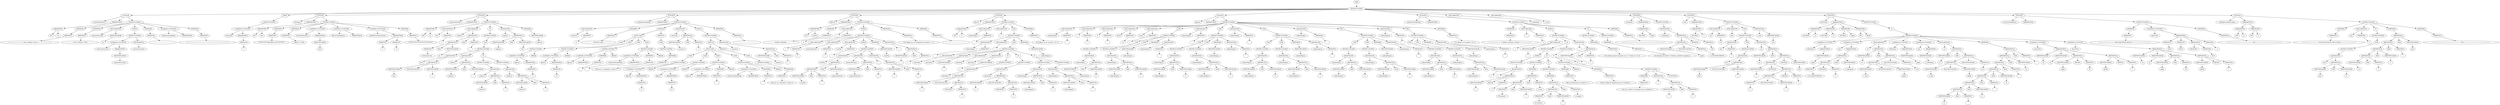 digraph {
n0[label="RAIZ"];
n1[label="INSTRUCCIONES"];
n0->n1;
n2[label="FUNCION"];
n1->n2;
n3[label="factorialiterativo"];
n2->n3;
n4[label="PARAMETROS"];
n2->n4;
n5[label="PARAMETRO"];
n4->n5;
n6[label="INT"];
n5->n6;
n7[label="n2"];
n5->n7;
n8[label="INSTRUCCIONES"];
n2->n8;
n9[label="IMPRIMIR"];
n8->n9;
n10[label="PRIMITIVO"];
n9->n10;
n11[label="==============Para Calificar Ciclos============="];
n10->n11;
n12[label="IMPRIMIR"];
n8->n12;
n13[label="PRIMITIVO"];
n12->n13;
n14[label="----------------CICLO WHILE Y FOR---------------"];
n13->n14;
n15[label="DECLARACION"];
n8->n15;
n16[label="numeroFactorial"];
n15->n16;
n17[label="IDENTIFICADOR"];
n15->n17;
n18[label="n2"];
n17->n18;
n19[label="WHILE"];
n8->n19;
n20[label="INSTRUCCIONES"];
n19->n20;
n21[label="LLAMADA A FUNCION"];
n20->n21;
n22[label="mostrarFactorial"];
n21->n22;
n23[label="PARAMETROS"];
n21->n23;
n24[label="IDENTIFICADOR"];
n23->n24;
n25[label="numeroFactorial"];
n24->n25;
n26[label="DECREMENTO"];
n20->n26;
n27[label="numeroFactorial"];
n26->n27;
n28[label="IMPRIMIR"];
n8->n28;
n29[label="PRIMITIVO"];
n28->n29;
n30[label="------------------------------------------------"];
n29->n30;
n31[label="LLAMADA A FUNCION"];
n8->n31;
n32[label="SentenciasAnidadas"];
n31->n32;
n33[label="PARAMETROS"];
n31->n33;
n34[label="IMPRIMIR"];
n8->n34;
n35[label="PRIMITIVO"];
n34->n35;
n36[label="======================================"];
n35->n36;
n37[label="MAIN"];
n1->n37;
n38[label="INSTRUCCIONES"];
n37->n38;
n39[label="LLAMADA A FUNCION"];
n38->n39;
n40[label="Principal"];
n39->n40;
n41[label="PARAMETROS"];
n39->n41;
n42[label="PRIMITIVO"];
n41->n42;
n43[label="7"];
n42->n43;
n44[label="FUNCION"];
n1->n44;
n45[label="principal"];
n44->n45;
n46[label="PARAMETROS"];
n44->n46;
n47[label="PARAMETRO"];
n46->n47;
n48[label="INT"];
n47->n48;
n49[label="start"];
n47->n49;
n50[label="INSTRUCCIONES"];
n44->n50;
n51[label="IMPRIMIR"];
n50->n51;
n52[label="PRIMITIVO"];
n51->n52;
n53[label="***************ARCHIVO 2**************"];
n52->n53;
n54[label="IMPRIMIR"];
n50->n54;
n55[label="PRIMITIVO"];
n54->n55;
n56[label="VALOR: 15 PTS"];
n55->n56;
n57[label="LLAMADA A FUNCION"];
n50->n57;
n58[label="FactorialIterativo"];
n57->n58;
n59[label="PARAMETROS"];
n57->n59;
n60[label="IDENTIFICADOR"];
n59->n60;
n61[label="start"];
n60->n61;
n62[label="LLAMADA A FUNCION"];
n50->n62;
n63[label="RecursividadBasica"];
n62->n63;
n64[label="PARAMETROS"];
n62->n64;
n65[label="LLAMADA A FUNCION"];
n50->n65;
n66[label="multiPlicacionPorSumas"];
n65->n66;
n67[label="PARAMETROS"];
n65->n67;
n68[label="PRIMITIVO"];
n67->n68;
n69[label="7"];
n68->n69;
n70[label="PRIMITIVO"];
n67->n70;
n71[label="9"];
n70->n71;
n72[label="IMPRIMIR"];
n50->n72;
n73[label="PRIMITIVO"];
n72->n73;
n74[label="**************************************"];
n73->n74;
n75[label="FUNCION"];
n1->n75;
n76[label="mostrarfactorial"];
n75->n76;
n77[label="PARAMETROS"];
n75->n77;
n78[label="PARAMETRO"];
n77->n78;
n79[label="INT"];
n78->n79;
n80[label="n2"];
n78->n80;
n81[label="INSTRUCCIONES"];
n75->n81;
n82[label="DECLARACION"];
n81->n82;
n83[label="fact"];
n82->n83;
n84[label="PRIMITIVO"];
n82->n84;
n85[label="1"];
n84->n85;
n86[label="DECLARACION"];
n81->n86;
n87[label="cadena1"];
n86->n87;
n88[label="ARITMETICA"];
n86->n88;
n89[label="ARITMETICA"];
n88->n89;
n90[label="PRIMITIVO"];
n89->n90;
n91[label="El factorial de: "];
n90->n91;
n92[label="MAS"];
n89->n92;
n93[label="IDENTIFICADOR"];
n89->n93;
n94[label="n2"];
n93->n94;
n95[label="MAS"];
n88->n95;
n96[label="PRIMITIVO"];
n88->n96;
n97[label=" = "];
n96->n97;
n98[label="IF"];
n81->n98;
n99[label="INSTRUCCIONES"];
n98->n99;
n100[label="FOR"];
n99->n100;
n101[label="INSTRUCCIONES"];
n100->n101;
n102[label="ASIGNACION"];
n101->n102;
n103[label="fact"];
n102->n103;
n104[label="ARITMETICA"];
n102->n104;
n105[label="IDENTIFICADOR"];
n104->n105;
n106[label="fact"];
n105->n106;
n107[label="MULTIPLICACION"];
n104->n107;
n108[label="IDENTIFICADOR"];
n104->n108;
n109[label="i"];
n108->n109;
n110[label="ASIGNACION"];
n101->n110;
n111[label="cadena1"];
n110->n111;
n112[label="ARITMETICA"];
n110->n112;
n113[label="IDENTIFICADOR"];
n112->n113;
n114[label="cadena1"];
n113->n114;
n115[label="MAS"];
n112->n115;
n116[label="IDENTIFICADOR"];
n112->n116;
n117[label="i"];
n116->n117;
n118[label="IF"];
n101->n118;
n119[label="INSTRUCCIONES"];
n118->n119;
n120[label="ASIGNACION"];
n119->n120;
n121[label="cadena1"];
n120->n121;
n122[label="ARITMETICA"];
n120->n122;
n123[label="IDENTIFICADOR"];
n122->n123;
n124[label="cadena1"];
n123->n124;
n125[label="MAS"];
n122->n125;
n126[label="PRIMITIVO"];
n122->n126;
n127[label=" * "];
n126->n127;
n128[label="INSTRUCCIONES"];
n118->n128;
n129[label="ASIGNACION"];
n128->n129;
n130[label="cadena1"];
n129->n130;
n131[label="ARITMETICA"];
n129->n131;
n132[label="IDENTIFICADOR"];
n131->n132;
n133[label="cadena1"];
n132->n133;
n134[label="MAS"];
n131->n134;
n135[label="PRIMITIVO"];
n131->n135;
n136[label=" = "];
n135->n136;
n137[label="ASIGNACION"];
n81->n137;
n138[label="cadena1"];
n137->n138;
n139[label="ARITMETICA"];
n137->n139;
n140[label="IDENTIFICADOR"];
n139->n140;
n141[label="cadena1"];
n140->n141;
n142[label="MAS"];
n139->n142;
n143[label="IDENTIFICADOR"];
n139->n143;
n144[label="fact"];
n143->n144;
n145[label="IMPRIMIR"];
n81->n145;
n146[label="IDENTIFICADOR"];
n145->n146;
n147[label="cadena1"];
n146->n147;
n148[label="FUNCION"];
n1->n148;
n149[label="sentenciasanidadas"];
n148->n149;
n150[label="PARAMETROS"];
n148->n150;
n151[label="INSTRUCCIONES"];
n148->n151;
n152[label="DECLARACION"];
n151->n152;
n153[label="numero1"];
n152->n153;
n154[label="PRIMITIVO"];
n152->n154;
n155[label="0"];
n154->n155;
n156[label="IMPRIMIR"];
n151->n156;
n157[label="PRIMITIVO"];
n156->n157;
n158[label="-------------------SWITCH CASE------------------"];
n157->n158;
n159[label="SWITCH"];
n151->n159;
n160[label="LISTA CASE"];
n159->n160;
n161[label="CASE"];
n160->n161;
n162[label="INSTRUCCIONES"];
n161->n162;
n163[label="LLAMADA A FUNCION"];
n162->n163;
n164[label="figura0"];
n163->n164;
n165[label="PARAMETROS"];
n163->n165;
n166[label="PRIMITIVO"];
n165->n166;
n167[label="8"];
n166->n167;
n168[label="BREAK"];
n162->n168;
n169[label="CASE"];
n160->n169;
n170[label="INSTRUCCIONES"];
n169->n170;
n171[label="LLAMADA A FUNCION"];
n170->n171;
n172[label="figura1"];
n171->n172;
n173[label="PARAMETROS"];
n171->n173;
n174[label="PRIMITIVO"];
n173->n174;
n175[label="10"];
n174->n175;
n176[label="BREAK"];
n170->n176;
n177[label="CASE"];
n160->n177;
n178[label="INSTRUCCIONES"];
n177->n178;
n179[label="LLAMADA A FUNCION"];
n178->n179;
n180[label="figura2"];
n179->n180;
n181[label="PARAMETROS"];
n179->n181;
n182[label="IMPRIMIR"];
n178->n182;
n183[label="PRIMITIVO"];
n182->n183;
n184[label=""];
n183->n184;
n185[label="BREAK"];
n178->n185;
n186[label="CASE"];
n160->n186;
n187[label="INSTRUCCIONES"];
n186->n187;
n188[label="LLAMADA A FUNCION"];
n187->n188;
n189[label="ciclosContinueBreak"];
n188->n189;
n190[label="PARAMETROS"];
n188->n190;
n191[label="IMPRIMIR"];
n187->n191;
n192[label="PRIMITIVO"];
n191->n192;
n193[label=""];
n192->n193;
n194[label="BREAK"];
n187->n194;
n195[label="DEFAULT"];
n159->n195;
n196[label="CASE"];
n195->n196;
n197[label="INSTRUCCIONES"];
n196->n197;
n198[label="IMPRIMIR"];
n197->n198;
n199[label="PRIMITIVO"];
n198->n199;
n200[label="Esto se va a imprimir 2 veces :3"];
n199->n200;
n201[label="ASIGNACION"];
n151->n201;
n202[label="numero1"];
n201->n202;
n203[label="ARITMETICA"];
n201->n203;
n204[label="IDENTIFICADOR"];
n203->n204;
n205[label="numero1"];
n204->n205;
n206[label="MAS"];
n203->n206;
n207[label="PRIMITIVO"];
n203->n207;
n208[label="1"];
n207->n208;
n209[label="WHILE"];
n151->n209;
n210[label="INSTRUCCIONES"];
n209->n210;
n211[label="SWITCH"];
n210->n211;
n212[label="LISTA CASE"];
n211->n212;
n213[label="CASE"];
n212->n213;
n214[label="INSTRUCCIONES"];
n213->n214;
n215[label="LLAMADA A FUNCION"];
n214->n215;
n216[label="figura0"];
n215->n216;
n217[label="PARAMETROS"];
n215->n217;
n218[label="PRIMITIVO"];
n217->n218;
n219[label="8"];
n218->n219;
n220[label="BREAK"];
n214->n220;
n221[label="CASE"];
n212->n221;
n222[label="INSTRUCCIONES"];
n221->n222;
n223[label="LLAMADA A FUNCION"];
n222->n223;
n224[label="figura1"];
n223->n224;
n225[label="PARAMETROS"];
n223->n225;
n226[label="PRIMITIVO"];
n225->n226;
n227[label="10"];
n226->n227;
n228[label="BREAK"];
n222->n228;
n229[label="CASE"];
n212->n229;
n230[label="INSTRUCCIONES"];
n229->n230;
n231[label="LLAMADA A FUNCION"];
n230->n231;
n232[label="figura2"];
n231->n232;
n233[label="PARAMETROS"];
n231->n233;
n234[label="IMPRIMIR"];
n230->n234;
n235[label="PRIMITIVO"];
n234->n235;
n236[label=""];
n235->n236;
n237[label="BREAK"];
n230->n237;
n238[label="CASE"];
n212->n238;
n239[label="INSTRUCCIONES"];
n238->n239;
n240[label="LLAMADA A FUNCION"];
n239->n240;
n241[label="ciclosContinueBreak"];
n240->n241;
n242[label="PARAMETROS"];
n240->n242;
n243[label="IMPRIMIR"];
n239->n243;
n244[label="PRIMITIVO"];
n243->n244;
n245[label=""];
n244->n245;
n246[label="BREAK"];
n239->n246;
n247[label="DEFAULT"];
n211->n247;
n248[label="CASE"];
n247->n248;
n249[label="INSTRUCCIONES"];
n248->n249;
n250[label="IMPRIMIR"];
n249->n250;
n251[label="PRIMITIVO"];
n250->n251;
n252[label="Esto se va a imprimir 2 veces :3"];
n251->n252;
n253[label="ASIGNACION"];
n210->n253;
n254[label="numero1"];
n253->n254;
n255[label="ARITMETICA"];
n253->n255;
n256[label="IDENTIFICADOR"];
n255->n256;
n257[label="numero1"];
n256->n257;
n258[label="MAS"];
n255->n258;
n259[label="PRIMITIVO"];
n255->n259;
n260[label="1"];
n259->n260;
n261[label="IMPRIMIR"];
n151->n261;
n262[label="PRIMITIVO"];
n261->n262;
n263[label="------------------------------------------------"];
n262->n263;
n264[label="FUNCION"];
n1->n264;
n265[label="figura0"];
n264->n265;
n266[label="PARAMETROS"];
n264->n266;
n267[label="PARAMETRO"];
n266->n267;
n268[label="INT"];
n267->n268;
n269[label="numero"];
n267->n269;
n270[label="INSTRUCCIONES"];
n264->n270;
n271[label="IMPRIMIR"];
n270->n271;
n272[label="PRIMITIVO"];
n271->n272;
n273[label="-----------------WHILE ANIDADO------------------"];
n272->n273;
n274[label="DECLARACION"];
n270->n274;
n275[label="i"];
n274->n275;
n276[label="PRIMITIVO"];
n274->n276;
n277[label="0"];
n276->n277;
n278[label="WHILE"];
n270->n278;
n279[label="INSTRUCCIONES"];
n278->n279;
n280[label="DECLARACION"];
n279->n280;
n281[label="j"];
n280->n281;
n282[label="PRIMITIVO"];
n280->n282;
n283[label="0"];
n282->n283;
n284[label="DECLARACION"];
n279->n284;
n285[label="numeroMostrar"];
n284->n285;
n286[label="PRIMITIVO"];
n284->n286;
n287[label="1"];
n286->n287;
n288[label="DECLARACION"];
n279->n288;
n289[label="unaFila"];
n288->n289;
n290[label="PRIMITIVO"];
n288->n290;
n291[label=""];
n290->n291;
n292[label="WHILE"];
n279->n292;
n293[label="INSTRUCCIONES"];
n292->n293;
n294[label="ASIGNACION"];
n293->n294;
n295[label="unaFila"];
n294->n295;
n296[label="ARITMETICA"];
n294->n296;
n297[label="ARITMETICA"];
n296->n297;
n298[label="IDENTIFICADOR"];
n297->n298;
n299[label="unaFila"];
n298->n299;
n300[label="MAS"];
n297->n300;
n301[label="PRIMITIVO"];
n297->n301;
n302[label=" "];
n301->n302;
n303[label="MAS"];
n296->n303;
n304[label="IDENTIFICADOR"];
n296->n304;
n305[label="numeroMostrar"];
n304->n305;
n306[label="ASIGNACION"];
n293->n306;
n307[label="numeroMostrar"];
n306->n307;
n308[label="ARITMETICA"];
n306->n308;
n309[label="IDENTIFICADOR"];
n308->n309;
n310[label="numeroMostrar"];
n309->n310;
n311[label="MAS"];
n308->n311;
n312[label="PRIMITIVO"];
n308->n312;
n313[label="1"];
n312->n313;
n314[label="ASIGNACION"];
n293->n314;
n315[label="j"];
n314->n315;
n316[label="ARITMETICA"];
n314->n316;
n317[label="IDENTIFICADOR"];
n316->n317;
n318[label="j"];
n317->n318;
n319[label="MAS"];
n316->n319;
n320[label="PRIMITIVO"];
n316->n320;
n321[label="1"];
n320->n321;
n322[label="IMPRIMIR"];
n279->n322;
n323[label="IDENTIFICADOR"];
n322->n323;
n324[label="unaFila"];
n323->n324;
n325[label="ASIGNACION"];
n279->n325;
n326[label="i"];
n325->n326;
n327[label="ARITMETICA"];
n325->n327;
n328[label="IDENTIFICADOR"];
n327->n328;
n329[label="i"];
n328->n329;
n330[label="MAS"];
n327->n330;
n331[label="PRIMITIVO"];
n327->n331;
n332[label="1"];
n331->n332;
n333[label="IMPRIMIR"];
n270->n333;
n334[label="PRIMITIVO"];
n333->n334;
n335[label="Si la figura es un triangulo de numeros + 5 :3"];
n334->n335;
n336[label="IMPRIMIR"];
n270->n336;
n337[label="PRIMITIVO"];
n336->n337;
n338[label="------------------------------------------------"];
n337->n338;
n339[label="FUNCION"];
n1->n339;
n340[label="figura1"];
n339->n340;
n341[label="PARAMETROS"];
n339->n341;
n342[label="PARAMETRO"];
n341->n342;
n343[label="INT"];
n342->n343;
n344[label="n"];
n342->n344;
n345[label="INSTRUCCIONES"];
n339->n345;
n346[label="DECLARACION"];
n345->n346;
n347[label="cadenaFigura"];
n346->n347;
n348[label="PRIMITIVO"];
n346->n348;
n349[label=""];
n348->n349;
n350[label="DECLARACION"];
n345->n350;
n351[label="i"];
n350->n351;
n352[label="FOR"];
n345->n352;
n353[label="INSTRUCCIONES"];
n352->n353;
n354[label="ASIGNACION"];
n353->n354;
n355[label="cadenaFigura"];
n354->n355;
n356[label="PRIMITIVO"];
n354->n356;
n357[label=""];
n356->n357;
n358[label="DECLARACION"];
n353->n358;
n359[label="j"];
n358->n359;
n360[label="FOR"];
n353->n360;
n361[label="INSTRUCCIONES"];
n360->n361;
n362[label="DECLARACION"];
n361->n362;
n363[label="absolutoi"];
n362->n363;
n364[label="ASIGNACION"];
n361->n364;
n365[label="absolutoi"];
n364->n365;
n366[label="IDENTIFICADOR"];
n364->n366;
n367[label="i"];
n366->n367;
n368[label="DECLARACION"];
n361->n368;
n369[label="absolutoj"];
n368->n369;
n370[label="ASIGNACION"];
n361->n370;
n371[label="absolutoj"];
n370->n371;
n372[label="IDENTIFICADOR"];
n370->n372;
n373[label="j"];
n372->n373;
n374[label="IF"];
n361->n374;
n375[label="INSTRUCCIONES"];
n374->n375;
n376[label="ASIGNACION"];
n375->n376;
n377[label="absolutoi"];
n376->n377;
n378[label="ARITMETICA"];
n376->n378;
n379[label="IDENTIFICADOR"];
n378->n379;
n380[label="i"];
n379->n380;
n381[label="MULTIPLICACION"];
n378->n381;
n382[label="ARITMETICA"];
n378->n382;
n383[label="NEGATIVO"];
n382->n383;
n384[label="PRIMITIVO"];
n382->n384;
n385[label="1"];
n384->n385;
n386[label="IF"];
n361->n386;
n387[label="INSTRUCCIONES"];
n386->n387;
n388[label="ASIGNACION"];
n387->n388;
n389[label="absolutoj"];
n388->n389;
n390[label="ARITMETICA"];
n388->n390;
n391[label="IDENTIFICADOR"];
n390->n391;
n392[label="j"];
n391->n392;
n393[label="MULTIPLICACION"];
n390->n393;
n394[label="ARITMETICA"];
n390->n394;
n395[label="NEGATIVO"];
n394->n395;
n396[label="PRIMITIVO"];
n394->n396;
n397[label="1"];
n396->n397;
n398[label="IF"];
n361->n398;
n399[label="INSTRUCCIONES"];
n398->n399;
n400[label="ASIGNACION"];
n399->n400;
n401[label="cadenaFigura"];
n400->n401;
n402[label="ARITMETICA"];
n400->n402;
n403[label="IDENTIFICADOR"];
n402->n403;
n404[label="cadenaFigura"];
n403->n404;
n405[label="MAS"];
n402->n405;
n406[label="PRIMITIVO"];
n402->n406;
n407[label="* "];
n406->n407;
n408[label="INSTRUCCIONES"];
n398->n408;
n409[label="ASIGNACION"];
n408->n409;
n410[label="cadenaFigura"];
n409->n410;
n411[label="ARITMETICA"];
n409->n411;
n412[label="IDENTIFICADOR"];
n411->n412;
n413[label="cadenaFigura"];
n412->n413;
n414[label="MAS"];
n411->n414;
n415[label="PRIMITIVO"];
n411->n415;
n416[label=". "];
n415->n416;
n417[label="IMPRIMIR"];
n353->n417;
n418[label="IDENTIFICADOR"];
n417->n418;
n419[label="cadenaFigura"];
n418->n419;
n420[label="IMPRIMIR"];
n345->n420;
n421[label="PRIMITIVO"];
n420->n421;
n422[label="Si la figura es un corazon +10 <3"];
n421->n422;
n423[label="FUNCION"];
n1->n423;
n424[label="figura2"];
n423->n424;
n425[label="PARAMETROS"];
n423->n425;
n426[label="INSTRUCCIONES"];
n423->n426;
n427[label="DECLARACION"];
n426->n427;
n428[label="cadenaFigura"];
n427->n428;
n429[label="PRIMITIVO"];
n427->n429;
n430[label=""];
n429->n430;
n431[label="DECLARACION"];
n426->n431;
n432[label="c"];
n431->n432;
n433[label="PRIMITIVO"];
n431->n433;
n434[label="* "];
n433->n434;
n435[label="DECLARACION"];
n426->n435;
n436[label="b"];
n435->n436;
n437[label="PRIMITIVO"];
n435->n437;
n438[label="  "];
n437->n438;
n439[label="DECLARACION"];
n426->n439;
n440[label="altura"];
n439->n440;
n441[label="PRIMITIVO"];
n439->n441;
n442[label="10"];
n441->n442;
n443[label="DECLARACION"];
n426->n443;
n444[label="ancho"];
n443->n444;
n445[label="PRIMITIVO"];
n443->n445;
n446[label="1"];
n445->n446;
n447[label="FOR"];
n426->n447;
n448[label="INSTRUCCIONES"];
n447->n448;
n449[label="FOR"];
n448->n449;
n450[label="INSTRUCCIONES"];
n449->n450;
n451[label="ASIGNACION"];
n450->n451;
n452[label="cadenaFigura"];
n451->n452;
n453[label="ARITMETICA"];
n451->n453;
n454[label="IDENTIFICADOR"];
n453->n454;
n455[label="cadenaFigura"];
n454->n455;
n456[label="MAS"];
n453->n456;
n457[label="IDENTIFICADOR"];
n453->n457;
n458[label="b"];
n457->n458;
n459[label="FOR"];
n448->n459;
n460[label="INSTRUCCIONES"];
n459->n460;
n461[label="ASIGNACION"];
n460->n461;
n462[label="cadenaFigura"];
n461->n462;
n463[label="ARITMETICA"];
n461->n463;
n464[label="IDENTIFICADOR"];
n463->n464;
n465[label="cadenaFigura"];
n464->n465;
n466[label="MAS"];
n463->n466;
n467[label="IDENTIFICADOR"];
n463->n467;
n468[label="c"];
n467->n468;
n469[label="IMPRIMIR"];
n448->n469;
n470[label="IDENTIFICADOR"];
n469->n470;
n471[label="cadenaFigura"];
n470->n471;
n472[label="ASIGNACION"];
n448->n472;
n473[label="cadenaFigura"];
n472->n473;
n474[label="PRIMITIVO"];
n472->n474;
n475[label=""];
n474->n475;
n476[label="ASIGNACION"];
n426->n476;
n477[label="cadenaFigura"];
n476->n477;
n478[label="PRIMITIVO"];
n476->n478;
n479[label=""];
n478->n479;
n480[label="FOR"];
n426->n480;
n481[label="INSTRUCCIONES"];
n480->n481;
n482[label="FOR"];
n481->n482;
n483[label="INSTRUCCIONES"];
n482->n483;
n484[label="ASIGNACION"];
n483->n484;
n485[label="cadenaFigura"];
n484->n485;
n486[label="ARITMETICA"];
n484->n486;
n487[label="IDENTIFICADOR"];
n486->n487;
n488[label="cadenaFigura"];
n487->n488;
n489[label="MAS"];
n486->n489;
n490[label="IDENTIFICADOR"];
n486->n490;
n491[label="b"];
n490->n491;
n492[label="FOR"];
n481->n492;
n493[label="INSTRUCCIONES"];
n492->n493;
n494[label="ASIGNACION"];
n493->n494;
n495[label="cadenaFigura"];
n494->n495;
n496[label="ARITMETICA"];
n494->n496;
n497[label="IDENTIFICADOR"];
n496->n497;
n498[label="cadenaFigura"];
n497->n498;
n499[label="MAS"];
n496->n499;
n500[label="IDENTIFICADOR"];
n496->n500;
n501[label="c"];
n500->n501;
n502[label="IMPRIMIR"];
n481->n502;
n503[label="IDENTIFICADOR"];
n502->n503;
n504[label="cadenaFigura"];
n503->n504;
n505[label="ASIGNACION"];
n481->n505;
n506[label="cadenaFigura"];
n505->n506;
n507[label="PRIMITIVO"];
n505->n507;
n508[label=""];
n507->n508;
n509[label="ASIGNACION"];
n426->n509;
n510[label="cadenaFigura"];
n509->n510;
n511[label="PRIMITIVO"];
n509->n511;
n512[label=""];
n511->n512;
n513[label="FOR"];
n426->n513;
n514[label="INSTRUCCIONES"];
n513->n514;
n515[label="FOR"];
n514->n515;
n516[label="INSTRUCCIONES"];
n515->n516;
n517[label="ASIGNACION"];
n516->n517;
n518[label="cadenaFigura"];
n517->n518;
n519[label="ARITMETICA"];
n517->n519;
n520[label="IDENTIFICADOR"];
n519->n520;
n521[label="cadenaFigura"];
n520->n521;
n522[label="MAS"];
n519->n522;
n523[label="IDENTIFICADOR"];
n519->n523;
n524[label="b"];
n523->n524;
n525[label="FOR"];
n514->n525;
n526[label="INSTRUCCIONES"];
n525->n526;
n527[label="ASIGNACION"];
n526->n527;
n528[label="cadenaFigura"];
n527->n528;
n529[label="ARITMETICA"];
n527->n529;
n530[label="IDENTIFICADOR"];
n529->n530;
n531[label="cadenaFigura"];
n530->n531;
n532[label="MAS"];
n529->n532;
n533[label="IDENTIFICADOR"];
n529->n533;
n534[label="c"];
n533->n534;
n535[label="IMPRIMIR"];
n514->n535;
n536[label="IDENTIFICADOR"];
n535->n536;
n537[label="cadenaFigura"];
n536->n537;
n538[label="ASIGNACION"];
n514->n538;
n539[label="cadenaFigura"];
n538->n539;
n540[label="PRIMITIVO"];
n538->n540;
n541[label=""];
n540->n541;
n542[label="ASIGNACION"];
n426->n542;
n543[label="cadenaFigura"];
n542->n543;
n544[label="PRIMITIVO"];
n542->n544;
n545[label=""];
n544->n545;
n546[label="FOR"];
n426->n546;
n547[label="INSTRUCCIONES"];
n546->n547;
n548[label="FOR"];
n547->n548;
n549[label="INSTRUCCIONES"];
n548->n549;
n550[label="ASIGNACION"];
n549->n550;
n551[label="cadenaFigura"];
n550->n551;
n552[label="ARITMETICA"];
n550->n552;
n553[label="IDENTIFICADOR"];
n552->n553;
n554[label="cadenaFigura"];
n553->n554;
n555[label="MAS"];
n552->n555;
n556[label="IDENTIFICADOR"];
n552->n556;
n557[label="b"];
n556->n557;
n558[label="FOR"];
n547->n558;
n559[label="INSTRUCCIONES"];
n558->n559;
n560[label="ASIGNACION"];
n559->n560;
n561[label="cadenaFigura"];
n560->n561;
n562[label="ARITMETICA"];
n560->n562;
n563[label="IDENTIFICADOR"];
n562->n563;
n564[label="cadenaFigura"];
n563->n564;
n565[label="MAS"];
n562->n565;
n566[label="IDENTIFICADOR"];
n562->n566;
n567[label="c"];
n566->n567;
n568[label="IMPRIMIR"];
n547->n568;
n569[label="IDENTIFICADOR"];
n568->n569;
n570[label="cadenaFigura"];
n569->n570;
n571[label="ASIGNACION"];
n547->n571;
n572[label="cadenaFigura"];
n571->n572;
n573[label="PRIMITIVO"];
n571->n573;
n574[label=""];
n573->n574;
n575[label="ASIGNACION"];
n426->n575;
n576[label="cadenaFigura"];
n575->n576;
n577[label="PRIMITIVO"];
n575->n577;
n578[label=""];
n577->n578;
n579[label="FOR"];
n426->n579;
n580[label="INSTRUCCIONES"];
n579->n580;
n581[label="FOR"];
n580->n581;
n582[label="INSTRUCCIONES"];
n581->n582;
n583[label="ASIGNACION"];
n582->n583;
n584[label="cadenaFigura"];
n583->n584;
n585[label="ARITMETICA"];
n583->n585;
n586[label="IDENTIFICADOR"];
n585->n586;
n587[label="cadenaFigura"];
n586->n587;
n588[label="MAS"];
n585->n588;
n589[label="IDENTIFICADOR"];
n585->n589;
n590[label="b"];
n589->n590;
n591[label="FOR"];
n580->n591;
n592[label="INSTRUCCIONES"];
n591->n592;
n593[label="ASIGNACION"];
n592->n593;
n594[label="cadenaFigura"];
n593->n594;
n595[label="ARITMETICA"];
n593->n595;
n596[label="IDENTIFICADOR"];
n595->n596;
n597[label="cadenaFigura"];
n596->n597;
n598[label="MAS"];
n595->n598;
n599[label="IDENTIFICADOR"];
n595->n599;
n600[label="c"];
n599->n600;
n601[label="IMPRIMIR"];
n580->n601;
n602[label="IDENTIFICADOR"];
n601->n602;
n603[label="cadenaFigura"];
n602->n603;
n604[label="ASIGNACION"];
n580->n604;
n605[label="cadenaFigura"];
n604->n605;
n606[label="PRIMITIVO"];
n604->n606;
n607[label=""];
n606->n607;
n608[label="IMPRIMIR"];
n426->n608;
n609[label="PRIMITIVO"];
n608->n609;
n610[label="Si la figura es un Arbol +10 <3"];
n609->n610;
n611[label="FUNCION"];
n1->n611;
n612[label="cicloscontinuebreak"];
n611->n612;
n613[label="PARAMETROS"];
n611->n613;
n614[label="INSTRUCCIONES"];
n611->n614;
n615[label="IMPRIMIR"];
n614->n615;
n616[label="PRIMITIVO"];
n615->n616;
n617[label="============Validar Continue y Break==========="];
n616->n617;
n618[label="DECLARACION"];
n614->n618;
n619[label="i"];
n618->n619;
n620[label="PRIMITIVO"];
n618->n620;
n621[label="0"];
n620->n621;
n622[label="WHILE"];
n614->n622;
n623[label="INSTRUCCIONES"];
n622->n623;
n624[label="DECLARACION"];
n623->n624;
n625[label="j"];
n624->n625;
n626[label="IDENTIFICADOR"];
n624->n626;
n627[label="i"];
n626->n627;
n628[label="IF"];
n623->n628;
n629[label="INSTRUCCIONES"];
n628->n629;
n630[label="WHILE"];
n629->n630;
n631[label="INSTRUCCIONES"];
n630->n631;
n632[label="ASIGNACION"];
n631->n632;
n633[label="j"];
n632->n633;
n634[label="ARITMETICA"];
n632->n634;
n635[label="IDENTIFICADOR"];
n634->n635;
n636[label="j"];
n635->n636;
n637[label="MENOS"];
n634->n637;
n638[label="PRIMITIVO"];
n634->n638;
n639[label="2"];
n638->n639;
n640[label="IF"];
n629->n640;
n641[label="INSTRUCCIONES"];
n640->n641;
n642[label="IMPRIMIR"];
n641->n642;
n643[label="ARITMETICA"];
n642->n643;
n644[label="ARITMETICA"];
n643->n644;
n645[label="PRIMITIVO"];
n644->n645;
n646[label="El numero: "];
n645->n646;
n647[label="MAS"];
n644->n647;
n648[label="IDENTIFICADOR"];
n644->n648;
n649[label="i"];
n648->n649;
n650[label="MAS"];
n643->n650;
n651[label="PRIMITIVO"];
n643->n651;
n652[label=" es par"];
n651->n652;
n653[label="IF"];
n640->n653;
n654[label="INSTRUCCIONES"];
n653->n654;
n655[label="IMPRIMIR"];
n654->n655;
n656[label="ARITMETICA"];
n655->n656;
n657[label="ARITMETICA"];
n656->n657;
n658[label="PRIMITIVO"];
n657->n658;
n659[label="El numero: "];
n658->n659;
n660[label="MAS"];
n657->n660;
n661[label="IDENTIFICADOR"];
n657->n661;
n662[label="i"];
n661->n662;
n663[label="MAS"];
n656->n663;
n664[label="PRIMITIVO"];
n656->n664;
n665[label=" es impar"];
n664->n665;
n666[label="INSTRUCCIONES"];
n628->n666;
n667[label="IF"];
n666->n667;
n668[label="INSTRUCCIONES"];
n667->n668;
n669[label="IMPRIMIR"];
n668->n669;
n670[label="PRIMITIVO"];
n669->n670;
n671[label="Hay un break para el numero 7 :3"];
n670->n671;
n672[label="BREAK"];
n668->n672;
n673[label="IMPRIMIR"];
n668->n673;
n674[label="PRIMITIVO"];
n673->n674;
n675[label="Esto no deberia imprimirse por el continue :/"];
n674->n675;
n676[label="IF"];
n667->n676;
n677[label="INSTRUCCIONES"];
n676->n677;
n678[label="IMPRIMIR"];
n677->n678;
n679[label="PRIMITIVO"];
n678->n679;
n680[label="me voy a saltar el 5 porque hay un continue :3"];
n679->n680;
n681[label="ASIGNACION"];
n677->n681;
n682[label="i"];
n681->n682;
n683[label="ARITMETICA"];
n681->n683;
n684[label="IDENTIFICADOR"];
n683->n684;
n685[label="i"];
n684->n685;
n686[label="MAS"];
n683->n686;
n687[label="PRIMITIVO"];
n683->n687;
n688[label="1"];
n687->n688;
n689[label="CONTINUE"];
n677->n689;
n690[label="ASIGNACION"];
n623->n690;
n691[label="i"];
n690->n691;
n692[label="ARITMETICA"];
n690->n692;
n693[label="IDENTIFICADOR"];
n692->n693;
n694[label="i"];
n693->n694;
n695[label="MAS"];
n692->n695;
n696[label="PRIMITIVO"];
n692->n696;
n697[label="1"];
n696->n697;
n698[label="IF"];
n614->n698;
n699[label="INSTRUCCIONES"];
n698->n699;
n700[label="IMPRIMIR"];
n699->n700;
n701[label="PRIMITIVO"];
n700->n701;
n702[label="Si el ultimo numero impreso es un 7, tienes un +5 :D"];
n701->n702;
n703[label="INSTRUCCIONES"];
n698->n703;
n704[label="IMPRIMIR"];
n703->n704;
n705[label="PRIMITIVO"];
n704->n705;
n706[label="No funciona tu Break o Continue, perdiste 5 puntos :("];
n705->n706;
n707[label="IMPRIMIR"];
n614->n707;
n708[label="PRIMITIVO"];
n707->n708;
n709[label="======================================"];
n708->n709;
n710[label="DECLARACION"];
n1->n710;
n711[label="r_toRadians"];
n710->n711;
n712[label="DECLARACION"];
n1->n712;
n713[label="r_sine"];
n712->n713;
n714[label="FUNCION"];
n1->n714;
n715[label="toradians"];
n714->n715;
n716[label="PARAMETROS"];
n714->n716;
n717[label="PARAMETRO"];
n716->n717;
n718[label="DOUBLE"];
n717->n718;
n719[label="angle"];
n717->n719;
n720[label="INSTRUCCIONES"];
n714->n720;
n721[label="ASIGNACION"];
n720->n721;
n722[label="r_toRadians"];
n721->n722;
n723[label="ARITMETICA"];
n721->n723;
n724[label="ARITMETICA"];
n723->n724;
n725[label="IDENTIFICADOR"];
n724->n725;
n726[label="angle"];
n725->n726;
n727[label="MULTIPLICACION"];
n724->n727;
n728[label="PRIMITIVO"];
n724->n728;
n729[label="3.141592653589793"];
n728->n729;
n730[label="DIVISION"];
n723->n730;
n731[label="PRIMITIVO"];
n723->n731;
n732[label="180"];
n731->n732;
n733[label="FUNCION"];
n1->n733;
n734[label="sine"];
n733->n734;
n735[label="PARAMETROS"];
n733->n735;
n736[label="PARAMETRO"];
n735->n736;
n737[label="DOUBLE"];
n736->n737;
n738[label="x"];
n736->n738;
n739[label="INSTRUCCIONES"];
n733->n739;
n740[label="DECLARACION"];
n739->n740;
n741[label="sin"];
n740->n741;
n742[label="PRIMITIVO"];
n740->n742;
n743[label="0.0"];
n742->n743;
n744[label="DECLARACION"];
n739->n744;
n745[label="fact"];
n744->n745;
n746[label="FOR"];
n739->n746;
n747[label="INSTRUCCIONES"];
n746->n747;
n748[label="ASIGNACION"];
n747->n748;
n749[label="fact"];
n748->n749;
n750[label="PRIMITIVO"];
n748->n750;
n751[label="1"];
n750->n751;
n752[label="FOR"];
n747->n752;
n753[label="INSTRUCCIONES"];
n752->n753;
n754[label="ASIGNACION"];
n753->n754;
n755[label="fact"];
n754->n755;
n756[label="ARITMETICA"];
n754->n756;
n757[label="IDENTIFICADOR"];
n756->n757;
n758[label="fact"];
n757->n758;
n759[label="MULTIPLICACION"];
n756->n759;
n760[label="IDENTIFICADOR"];
n756->n760;
n761[label="j"];
n760->n761;
n762[label="ASIGNACION"];
n747->n762;
n763[label="sin"];
n762->n763;
n764[label="ARITMETICA"];
n762->n764;
n765[label="IDENTIFICADOR"];
n764->n765;
n766[label="sin"];
n765->n766;
n767[label="MAS"];
n764->n767;
n768[label="ARITMETICA"];
n764->n768;
n769[label="ARITMETICA"];
n768->n769;
n770[label="IDENTIFICADOR"];
n769->n770;
n771[label="x"];
n770->n771;
n772[label="POTENCIA"];
n769->n772;
n773[label="ARITMETICA"];
n769->n773;
n774[label="ARITMETICA"];
n773->n774;
n775[label="PRIMITIVO"];
n774->n775;
n776[label="2"];
n775->n776;
n777[label="MULTIPLICACION"];
n774->n777;
n778[label="IDENTIFICADOR"];
n774->n778;
n779[label="i"];
n778->n779;
n780[label="MENOS"];
n773->n780;
n781[label="PRIMITIVO"];
n773->n781;
n782[label="1"];
n781->n782;
n783[label="DIVISION"];
n768->n783;
n784[label="IDENTIFICADOR"];
n768->n784;
n785[label="fact"];
n784->n785;
n786[label="ASIGNACION"];
n739->n786;
n787[label="r_sine"];
n786->n787;
n788[label="IDENTIFICADOR"];
n786->n788;
n789[label="sin"];
n788->n789;
n790[label="FUNCION"];
n1->n790;
n791[label="drawtree"];
n790->n791;
n792[label="PARAMETROS"];
n790->n792;
n793[label="PARAMETRO"];
n792->n793;
n794[label="DOUBLE"];
n793->n794;
n795[label="x1"];
n793->n795;
n796[label="PARAMETRO"];
n792->n796;
n797[label="DOUBLE"];
n796->n797;
n798[label="y1"];
n796->n798;
n799[label="PARAMETRO"];
n792->n799;
n800[label="DOUBLE"];
n799->n800;
n801[label="angle"];
n799->n801;
n802[label="PARAMETRO"];
n792->n802;
n803[label="INT"];
n802->n803;
n804[label="depth"];
n802->n804;
n805[label="INSTRUCCIONES"];
n790->n805;
n806[label="IF"];
n805->n806;
n807[label="INSTRUCCIONES"];
n806->n807;
n808[label="LLAMADA A FUNCION"];
n807->n808;
n809[label="toRadians"];
n808->n809;
n810[label="PARAMETROS"];
n808->n810;
n811[label="IDENTIFICADOR"];
n810->n811;
n812[label="angle"];
n811->n812;
n813[label="LLAMADA A FUNCION"];
n807->n813;
n814[label="sine"];
n813->n814;
n815[label="PARAMETROS"];
n813->n815;
n816[label="ARITMETICA"];
n815->n816;
n817[label="ARITMETICA"];
n816->n817;
n818[label="PRIMITIVO"];
n817->n818;
n819[label="3.141592653589793"];
n818->n819;
n820[label="DIVISION"];
n817->n820;
n821[label="PRIMITIVO"];
n817->n821;
n822[label="2"];
n821->n822;
n823[label="MAS"];
n816->n823;
n824[label="IDENTIFICADOR"];
n816->n824;
n825[label="r_toRadians"];
n824->n825;
n826[label="DECLARACION"];
n807->n826;
n827[label="x2"];
n826->n827;
n828[label="ARITMETICA"];
n826->n828;
n829[label="IDENTIFICADOR"];
n828->n829;
n830[label="x1"];
n829->n830;
n831[label="MAS"];
n828->n831;
n832[label="ARITMETICA"];
n828->n832;
n833[label="ARITMETICA"];
n832->n833;
n834[label="IDENTIFICADOR"];
n833->n834;
n835[label="r_sine"];
n834->n835;
n836[label="MULTIPLICACION"];
n833->n836;
n837[label="IDENTIFICADOR"];
n833->n837;
n838[label="depth"];
n837->n838;
n839[label="MULTIPLICACION"];
n832->n839;
n840[label="PRIMITIVO"];
n832->n840;
n841[label="10.0"];
n840->n841;
n842[label="LLAMADA A FUNCION"];
n807->n842;
n843[label="toRadians"];
n842->n843;
n844[label="PARAMETROS"];
n842->n844;
n845[label="IDENTIFICADOR"];
n844->n845;
n846[label="angle"];
n845->n846;
n847[label="LLAMADA A FUNCION"];
n807->n847;
n848[label="sine"];
n847->n848;
n849[label="PARAMETROS"];
n847->n849;
n850[label="IDENTIFICADOR"];
n849->n850;
n851[label="r_toRadians"];
n850->n851;
n852[label="DECLARACION"];
n807->n852;
n853[label="y2"];
n852->n853;
n854[label="ARITMETICA"];
n852->n854;
n855[label="IDENTIFICADOR"];
n854->n855;
n856[label="y1"];
n855->n856;
n857[label="MAS"];
n854->n857;
n858[label="ARITMETICA"];
n854->n858;
n859[label="ARITMETICA"];
n858->n859;
n860[label="IDENTIFICADOR"];
n859->n860;
n861[label="r_sine"];
n860->n861;
n862[label="MULTIPLICACION"];
n859->n862;
n863[label="IDENTIFICADOR"];
n859->n863;
n864[label="depth"];
n863->n864;
n865[label="MULTIPLICACION"];
n858->n865;
n866[label="PRIMITIVO"];
n858->n866;
n867[label="10.0"];
n866->n867;
n868[label="IMPRIMIR"];
n807->n868;
n869[label="ARITMETICA"];
n868->n869;
n870[label="ARITMETICA"];
n869->n870;
n871[label="ARITMETICA"];
n870->n871;
n872[label="ARITMETICA"];
n871->n872;
n873[label="ARITMETICA"];
n872->n873;
n874[label="ARITMETICA"];
n873->n874;
n875[label="ARITMETICA"];
n874->n875;
n876[label="IDENTIFICADOR"];
n875->n876;
n877[label="x1"];
n876->n877;
n878[label="MAS"];
n875->n878;
n879[label="PRIMITIVO"];
n875->n879;
n880[label=" "];
n879->n880;
n881[label="MAS"];
n874->n881;
n882[label="IDENTIFICADOR"];
n874->n882;
n883[label="y1"];
n882->n883;
n884[label="MAS"];
n873->n884;
n885[label="PRIMITIVO"];
n873->n885;
n886[label=" "];
n885->n886;
n887[label="MAS"];
n872->n887;
n888[label="IDENTIFICADOR"];
n872->n888;
n889[label="x2"];
n888->n889;
n890[label="MAS"];
n871->n890;
n891[label="PRIMITIVO"];
n871->n891;
n892[label=" "];
n891->n892;
n893[label="MAS"];
n870->n893;
n894[label="IDENTIFICADOR"];
n870->n894;
n895[label="y2"];
n894->n895;
n896[label="MAS"];
n869->n896;
n897[label="PRIMITIVO"];
n869->n897;
n898[label=""];
n897->n898;
n899[label="LLAMADA A FUNCION"];
n807->n899;
n900[label="drawTree"];
n899->n900;
n901[label="PARAMETROS"];
n899->n901;
n902[label="IDENTIFICADOR"];
n901->n902;
n903[label="x2"];
n902->n903;
n904[label="IDENTIFICADOR"];
n901->n904;
n905[label="y2"];
n904->n905;
n906[label="ARITMETICA"];
n901->n906;
n907[label="IDENTIFICADOR"];
n906->n907;
n908[label="angle"];
n907->n908;
n909[label="MENOS"];
n906->n909;
n910[label="PRIMITIVO"];
n906->n910;
n911[label="20"];
n910->n911;
n912[label="ARITMETICA"];
n901->n912;
n913[label="IDENTIFICADOR"];
n912->n913;
n914[label="depth"];
n913->n914;
n915[label="MENOS"];
n912->n915;
n916[label="PRIMITIVO"];
n912->n916;
n917[label="1"];
n916->n917;
n918[label="LLAMADA A FUNCION"];
n807->n918;
n919[label="drawTree"];
n918->n919;
n920[label="PARAMETROS"];
n918->n920;
n921[label="IDENTIFICADOR"];
n920->n921;
n922[label="x2"];
n921->n922;
n923[label="IDENTIFICADOR"];
n920->n923;
n924[label="y2"];
n923->n924;
n925[label="ARITMETICA"];
n920->n925;
n926[label="IDENTIFICADOR"];
n925->n926;
n927[label="angle"];
n926->n927;
n928[label="MAS"];
n925->n928;
n929[label="PRIMITIVO"];
n925->n929;
n930[label="20"];
n929->n930;
n931[label="ARITMETICA"];
n920->n931;
n932[label="IDENTIFICADOR"];
n931->n932;
n933[label="depth"];
n932->n933;
n934[label="MENOS"];
n931->n934;
n935[label="PRIMITIVO"];
n931->n935;
n936[label="1"];
n935->n936;
n937[label="FUNCION"];
n1->n937;
n938[label="recursividadbasica"];
n937->n938;
n939[label="PARAMETROS"];
n937->n939;
n940[label="INSTRUCCIONES"];
n937->n940;
n941[label="IMPRIMIR"];
n940->n941;
n942[label="PRIMITIVO"];
n941->n942;
n943[label="===============RECURSIVIDAD BASICA================="];
n942->n943;
n944[label="LLAMADA A FUNCION"];
n940->n944;
n945[label="drawTree"];
n944->n945;
n946[label="PARAMETROS"];
n944->n946;
n947[label="PRIMITIVO"];
n946->n947;
n948[label="250.0"];
n947->n948;
n949[label="PRIMITIVO"];
n946->n949;
n950[label="500.0"];
n949->n950;
n951[label="ARITMETICA"];
n946->n951;
n952[label="NEGATIVO"];
n951->n952;
n953[label="PRIMITIVO"];
n951->n953;
n954[label="90.0"];
n953->n954;
n955[label="PRIMITIVO"];
n946->n955;
n956[label="4"];
n955->n956;
n957[label="IMPRIMIR"];
n940->n957;
n958[label="PRIMITIVO"];
n957->n958;
n959[label="======================= FIN ======================="];
n958->n959;
n960[label="FUNCION"];
n1->n960;
n961[label="multiplicacionporsumas"];
n960->n961;
n962[label="PARAMETROS"];
n960->n962;
n963[label="PARAMETRO"];
n962->n963;
n964[label="INT"];
n963->n964;
n965[label="m"];
n963->n965;
n966[label="PARAMETRO"];
n962->n966;
n967[label="INT"];
n966->n967;
n968[label="n"];
n966->n968;
n969[label="INSTRUCCIONES"];
n960->n969;
n970[label="IMPRIMIR"];
n969->n970;
n971[label="PRIMITIVO"];
n970->n971;
n972[label="===============MULTIPLICACION POR SUMAS=============="];
n971->n972;
n973[label="DECLARACION"];
n969->n973;
n974[label="mul"];
n973->n974;
n975[label="PRIMITIVO"];
n973->n975;
n976[label="0"];
n975->n976;
n977[label="IF"];
n969->n977;
n978[label="INSTRUCCIONES"];
n977->n978;
n979[label="FOR"];
n978->n979;
n980[label="INSTRUCCIONES"];
n979->n980;
n981[label="ASIGNACION"];
n980->n981;
n982[label="mul"];
n981->n982;
n983[label="ARITMETICA"];
n981->n983;
n984[label="IDENTIFICADOR"];
n983->n984;
n985[label="mul"];
n984->n985;
n986[label="MAS"];
n983->n986;
n987[label="IDENTIFICADOR"];
n983->n987;
n988[label="m"];
n987->n988;
n989[label="IMPRIMIR"];
n969->n989;
n990[label="ARITMETICA"];
n989->n990;
n991[label="ARITMETICA"];
n990->n991;
n992[label="ARITMETICA"];
n991->n992;
n993[label="ARITMETICA"];
n992->n993;
n994[label="IDENTIFICADOR"];
n993->n994;
n995[label="m"];
n994->n995;
n996[label="MAS"];
n993->n996;
n997[label="PRIMITIVO"];
n993->n997;
n998[label="x"];
n997->n998;
n999[label="MAS"];
n992->n999;
n1000[label="IDENTIFICADOR"];
n992->n1000;
n1001[label="n"];
n1000->n1001;
n1002[label="MAS"];
n991->n1002;
n1003[label="PRIMITIVO"];
n991->n1003;
n1004[label=" = "];
n1003->n1004;
n1005[label="MAS"];
n990->n1005;
n1006[label="IDENTIFICADOR"];
n990->n1006;
n1007[label="mul"];
n1006->n1007;
n1008[label="IMPRIMIR"];
n969->n1008;
n1009[label="PRIMITIVO"];
n1008->n1009;
n1010[label="========================= FIN ======================="];
n1009->n1010;
}